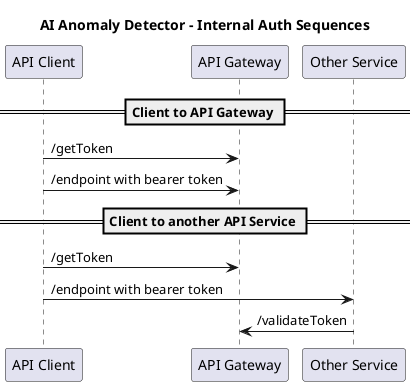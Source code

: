 @startuml
title AI Anomaly Detector - Internal Auth Sequences

participant ApiClient as "API Client"
participant ApiGateway as "API Gateway"
participant OtherService as "Other Service"

== Client to API Gateway ==
ApiClient -> ApiGateway: /getToken
ApiClient -> ApiGateway: /endpoint with bearer token
== Client to another API Service ==
ApiClient -> ApiGateway: /getToken
ApiClient -> OtherService: /endpoint with bearer token
OtherService -> ApiGateway: /validateToken
@enduml